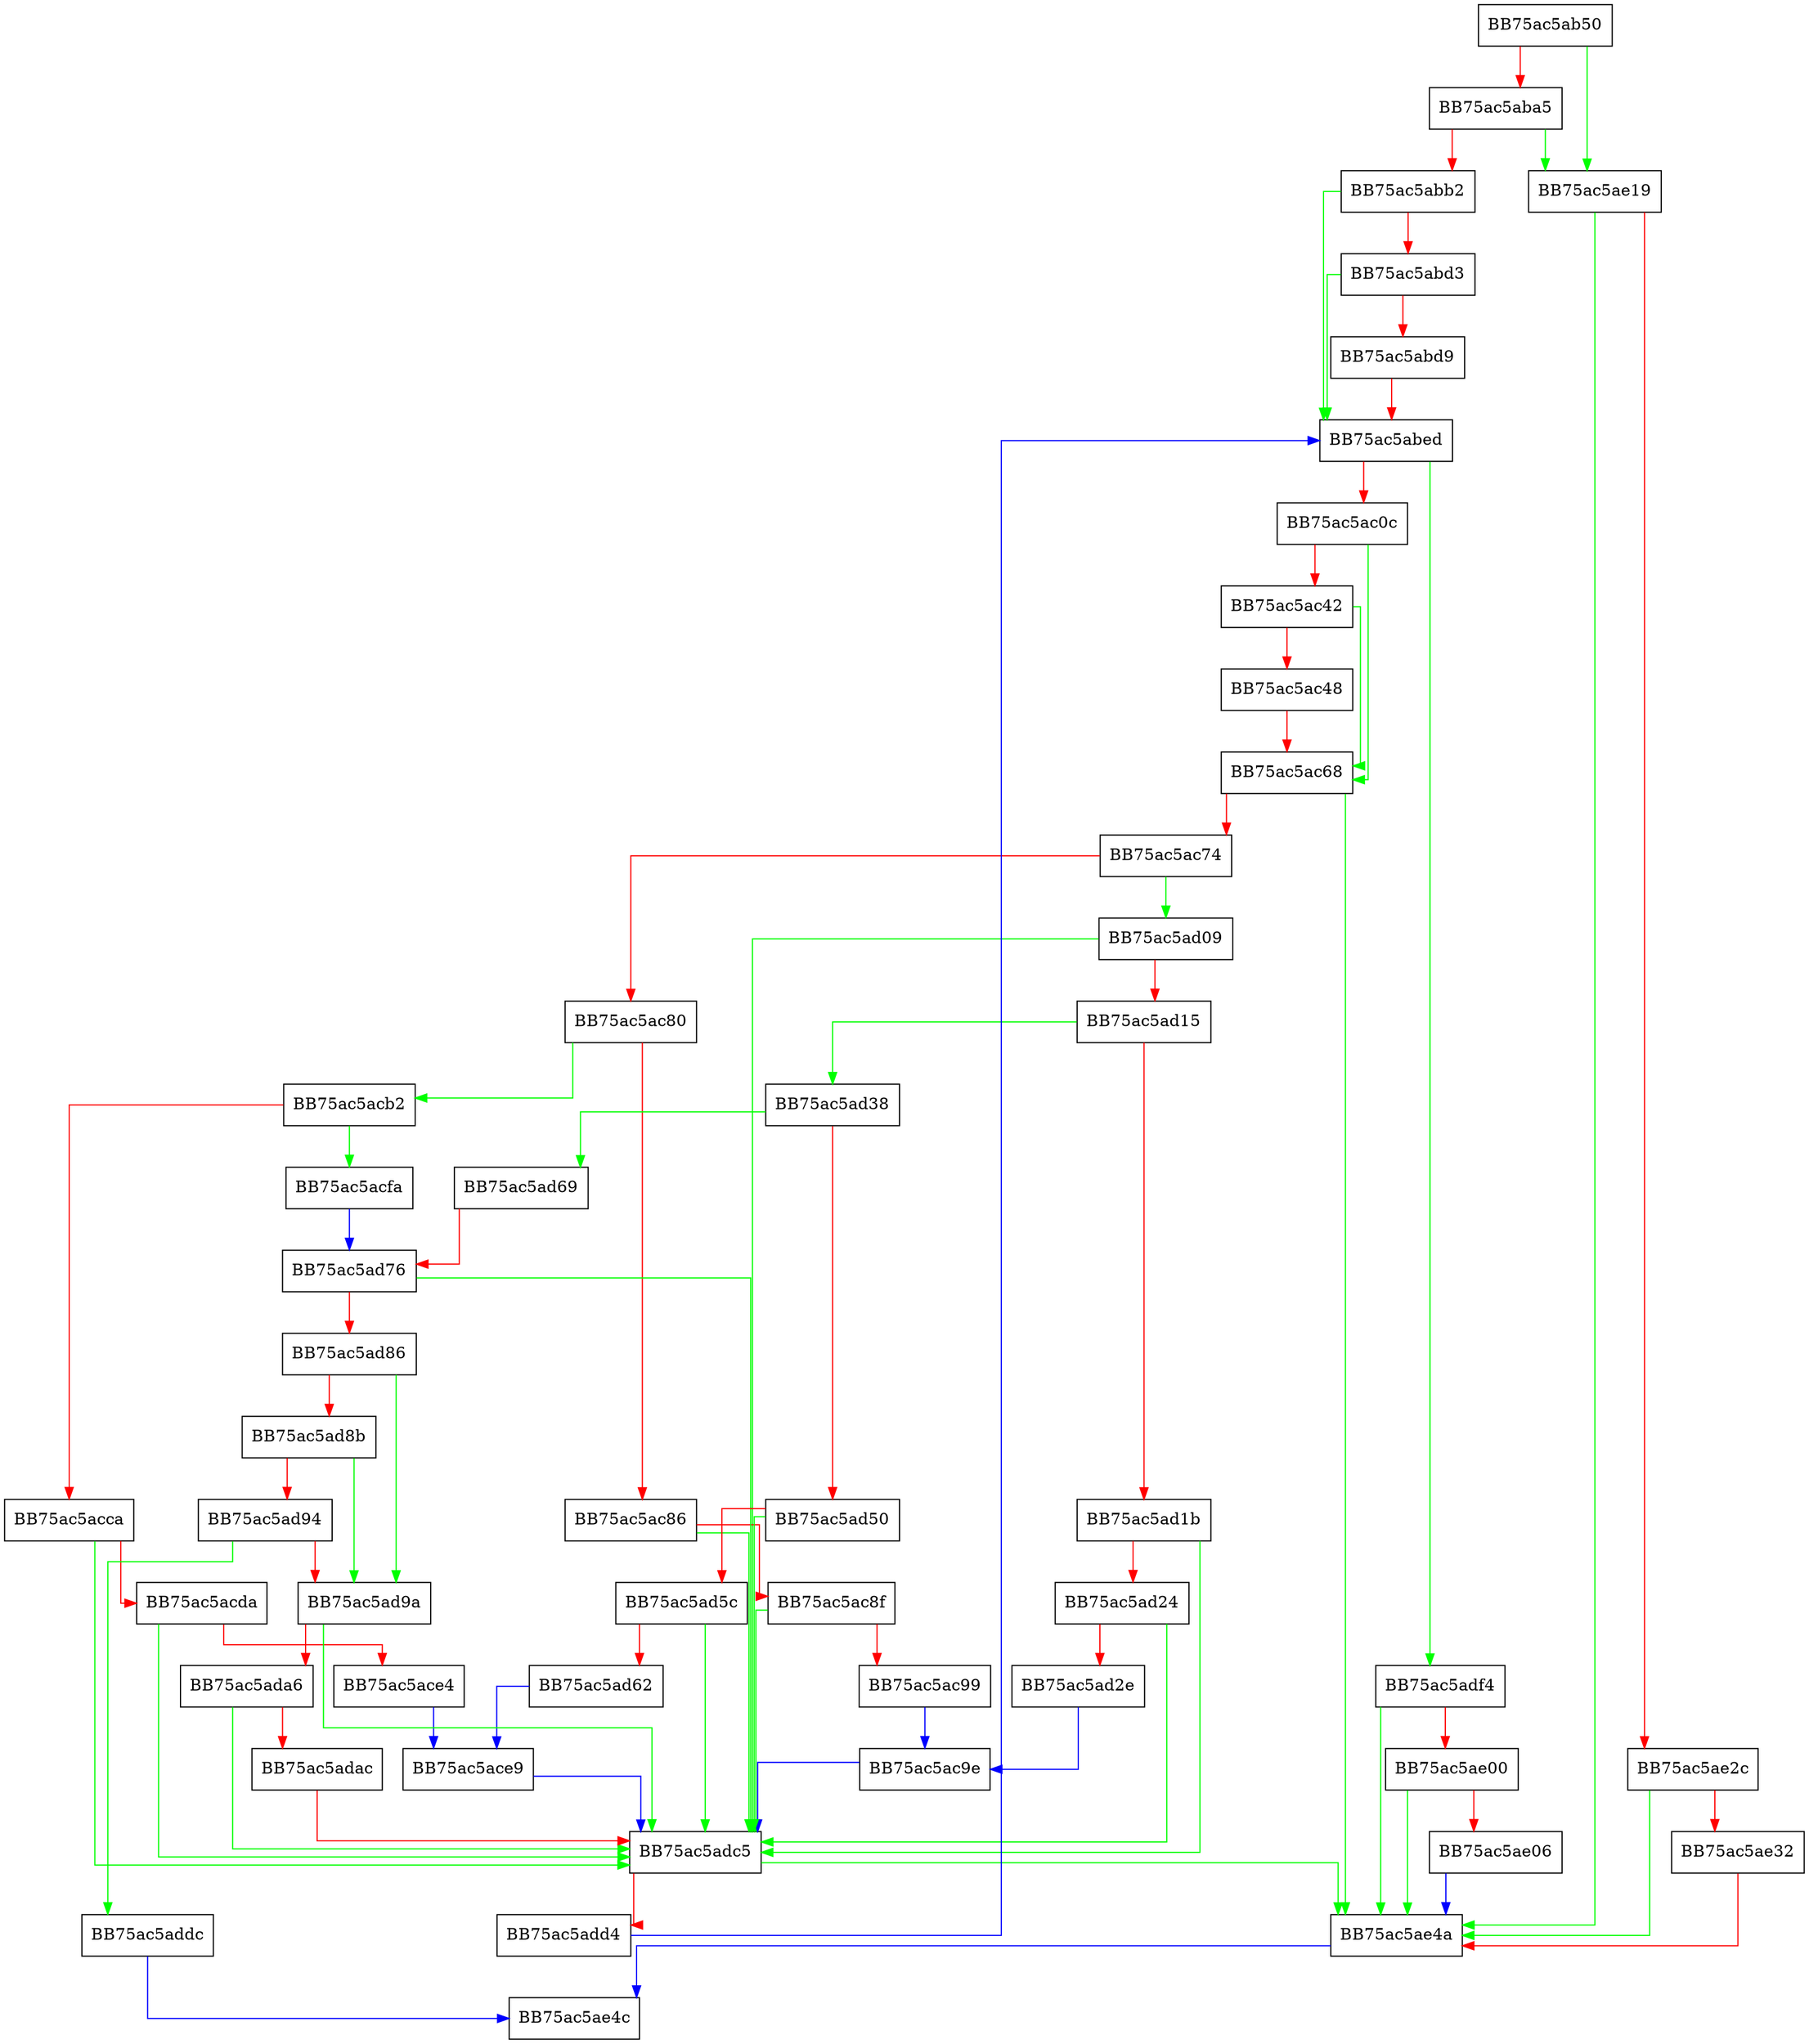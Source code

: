 digraph nrgv2_unpack {
  node [shape="box"];
  graph [splines=ortho];
  BB75ac5ab50 -> BB75ac5ae19 [color="green"];
  BB75ac5ab50 -> BB75ac5aba5 [color="red"];
  BB75ac5aba5 -> BB75ac5ae19 [color="green"];
  BB75ac5aba5 -> BB75ac5abb2 [color="red"];
  BB75ac5abb2 -> BB75ac5abed [color="green"];
  BB75ac5abb2 -> BB75ac5abd3 [color="red"];
  BB75ac5abd3 -> BB75ac5abed [color="green"];
  BB75ac5abd3 -> BB75ac5abd9 [color="red"];
  BB75ac5abd9 -> BB75ac5abed [color="red"];
  BB75ac5abed -> BB75ac5adf4 [color="green"];
  BB75ac5abed -> BB75ac5ac0c [color="red"];
  BB75ac5ac0c -> BB75ac5ac68 [color="green"];
  BB75ac5ac0c -> BB75ac5ac42 [color="red"];
  BB75ac5ac42 -> BB75ac5ac68 [color="green"];
  BB75ac5ac42 -> BB75ac5ac48 [color="red"];
  BB75ac5ac48 -> BB75ac5ac68 [color="red"];
  BB75ac5ac68 -> BB75ac5ae4a [color="green"];
  BB75ac5ac68 -> BB75ac5ac74 [color="red"];
  BB75ac5ac74 -> BB75ac5ad09 [color="green"];
  BB75ac5ac74 -> BB75ac5ac80 [color="red"];
  BB75ac5ac80 -> BB75ac5acb2 [color="green"];
  BB75ac5ac80 -> BB75ac5ac86 [color="red"];
  BB75ac5ac86 -> BB75ac5adc5 [color="green"];
  BB75ac5ac86 -> BB75ac5ac8f [color="red"];
  BB75ac5ac8f -> BB75ac5adc5 [color="green"];
  BB75ac5ac8f -> BB75ac5ac99 [color="red"];
  BB75ac5ac99 -> BB75ac5ac9e [color="blue"];
  BB75ac5ac9e -> BB75ac5adc5 [color="blue"];
  BB75ac5acb2 -> BB75ac5acfa [color="green"];
  BB75ac5acb2 -> BB75ac5acca [color="red"];
  BB75ac5acca -> BB75ac5adc5 [color="green"];
  BB75ac5acca -> BB75ac5acda [color="red"];
  BB75ac5acda -> BB75ac5adc5 [color="green"];
  BB75ac5acda -> BB75ac5ace4 [color="red"];
  BB75ac5ace4 -> BB75ac5ace9 [color="blue"];
  BB75ac5ace9 -> BB75ac5adc5 [color="blue"];
  BB75ac5acfa -> BB75ac5ad76 [color="blue"];
  BB75ac5ad09 -> BB75ac5adc5 [color="green"];
  BB75ac5ad09 -> BB75ac5ad15 [color="red"];
  BB75ac5ad15 -> BB75ac5ad38 [color="green"];
  BB75ac5ad15 -> BB75ac5ad1b [color="red"];
  BB75ac5ad1b -> BB75ac5adc5 [color="green"];
  BB75ac5ad1b -> BB75ac5ad24 [color="red"];
  BB75ac5ad24 -> BB75ac5adc5 [color="green"];
  BB75ac5ad24 -> BB75ac5ad2e [color="red"];
  BB75ac5ad2e -> BB75ac5ac9e [color="blue"];
  BB75ac5ad38 -> BB75ac5ad69 [color="green"];
  BB75ac5ad38 -> BB75ac5ad50 [color="red"];
  BB75ac5ad50 -> BB75ac5adc5 [color="green"];
  BB75ac5ad50 -> BB75ac5ad5c [color="red"];
  BB75ac5ad5c -> BB75ac5adc5 [color="green"];
  BB75ac5ad5c -> BB75ac5ad62 [color="red"];
  BB75ac5ad62 -> BB75ac5ace9 [color="blue"];
  BB75ac5ad69 -> BB75ac5ad76 [color="red"];
  BB75ac5ad76 -> BB75ac5adc5 [color="green"];
  BB75ac5ad76 -> BB75ac5ad86 [color="red"];
  BB75ac5ad86 -> BB75ac5ad9a [color="green"];
  BB75ac5ad86 -> BB75ac5ad8b [color="red"];
  BB75ac5ad8b -> BB75ac5ad9a [color="green"];
  BB75ac5ad8b -> BB75ac5ad94 [color="red"];
  BB75ac5ad94 -> BB75ac5addc [color="green"];
  BB75ac5ad94 -> BB75ac5ad9a [color="red"];
  BB75ac5ad9a -> BB75ac5adc5 [color="green"];
  BB75ac5ad9a -> BB75ac5ada6 [color="red"];
  BB75ac5ada6 -> BB75ac5adc5 [color="green"];
  BB75ac5ada6 -> BB75ac5adac [color="red"];
  BB75ac5adac -> BB75ac5adc5 [color="red"];
  BB75ac5adc5 -> BB75ac5ae4a [color="green"];
  BB75ac5adc5 -> BB75ac5add4 [color="red"];
  BB75ac5add4 -> BB75ac5abed [color="blue"];
  BB75ac5addc -> BB75ac5ae4c [color="blue"];
  BB75ac5adf4 -> BB75ac5ae4a [color="green"];
  BB75ac5adf4 -> BB75ac5ae00 [color="red"];
  BB75ac5ae00 -> BB75ac5ae4a [color="green"];
  BB75ac5ae00 -> BB75ac5ae06 [color="red"];
  BB75ac5ae06 -> BB75ac5ae4a [color="blue"];
  BB75ac5ae19 -> BB75ac5ae4a [color="green"];
  BB75ac5ae19 -> BB75ac5ae2c [color="red"];
  BB75ac5ae2c -> BB75ac5ae4a [color="green"];
  BB75ac5ae2c -> BB75ac5ae32 [color="red"];
  BB75ac5ae32 -> BB75ac5ae4a [color="red"];
  BB75ac5ae4a -> BB75ac5ae4c [color="blue"];
}